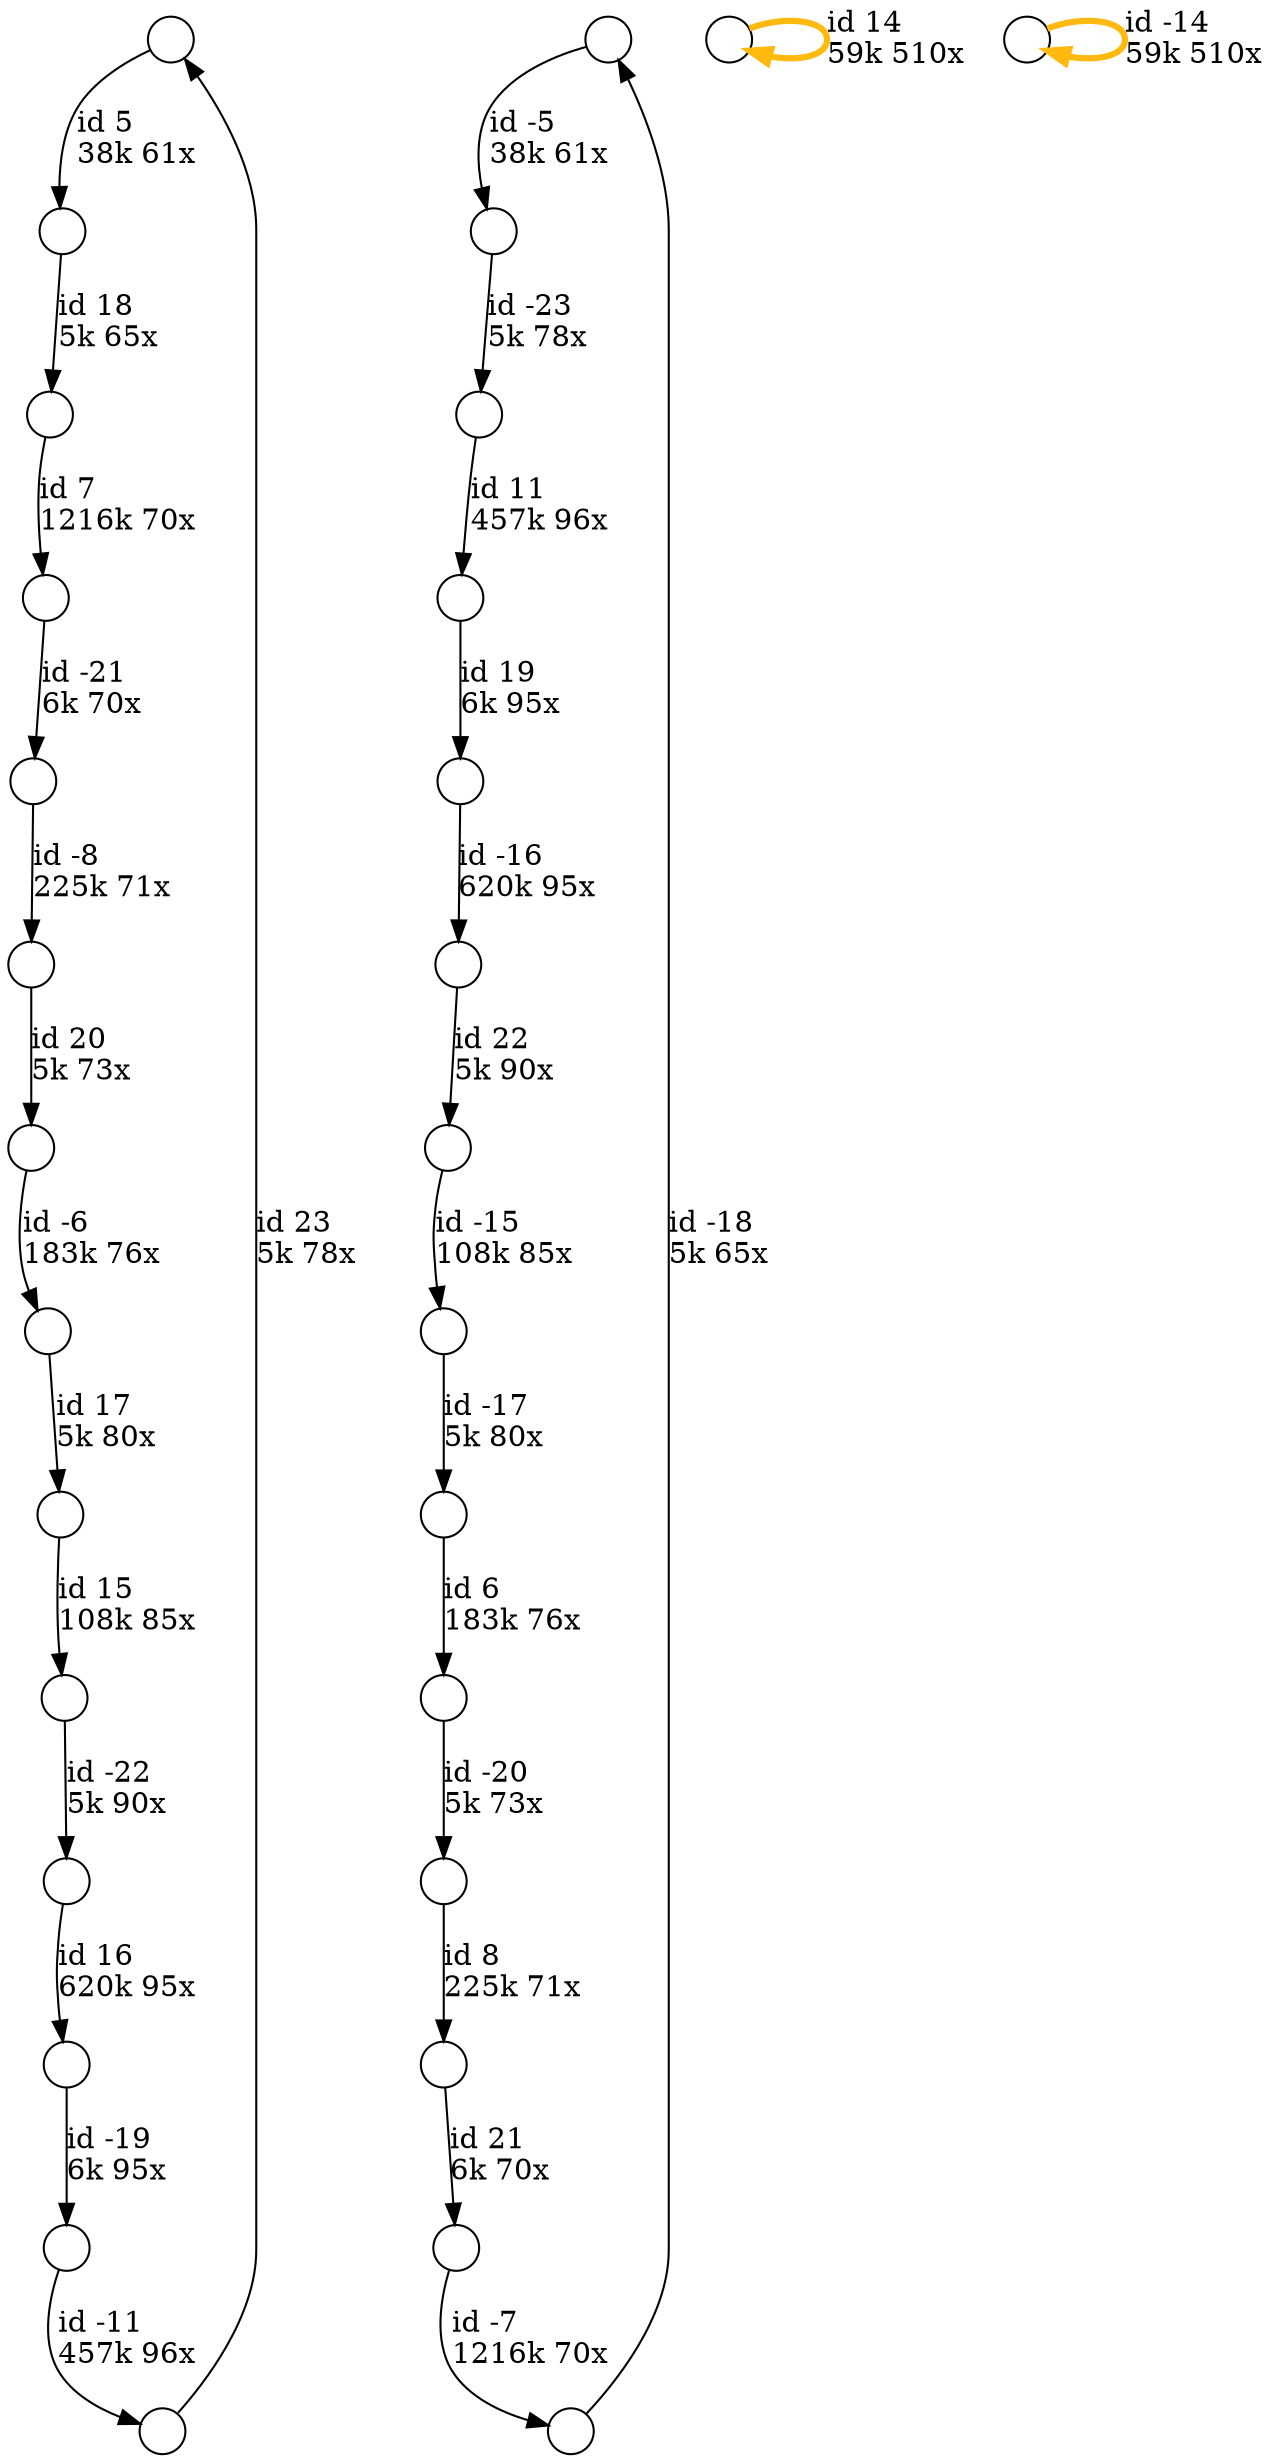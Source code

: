 digraph {
nodesep = 0.5;
node [shape = circle, label = "", height = 0.3];
"0" -> "1" [label = "id 5\l38k 61x", color = "black"] ;
"2" -> "3" [label = "id -5\l38k 61x", color = "black"] ;
"4" -> "5" [label = "id 6\l183k 76x", color = "black"] ;
"6" -> "7" [label = "id -6\l183k 76x", color = "black"] ;
"8" -> "9" [label = "id 7\l1216k 70x", color = "black"] ;
"10" -> "11" [label = "id -7\l1216k 70x", color = "black"] ;
"12" -> "13" [label = "id 8\l225k 71x", color = "black"] ;
"14" -> "15" [label = "id -8\l225k 71x", color = "black"] ;
"16" -> "17" [label = "id 11\l457k 96x", color = "black"] ;
"18" -> "19" [label = "id -11\l457k 96x", color = "black"] ;
"20" -> "20" [label = "id 14\l59k 510x", color = "darkgoldenrod1" , penwidth = 3] ;
"21" -> "21" [label = "id -14\l59k 510x", color = "darkgoldenrod1" , penwidth = 3] ;
"22" -> "23" [label = "id 15\l108k 85x", color = "black"] ;
"24" -> "25" [label = "id -15\l108k 85x", color = "black"] ;
"26" -> "27" [label = "id 16\l620k 95x", color = "black"] ;
"28" -> "29" [label = "id -16\l620k 95x", color = "black"] ;
"7" -> "22" [label = "id 17\l5k 80x", color = "black"] ;
"25" -> "4" [label = "id -17\l5k 80x", color = "black"] ;
"1" -> "8" [label = "id 18\l5k 65x", color = "black"] ;
"11" -> "2" [label = "id -18\l5k 65x", color = "black"] ;
"17" -> "28" [label = "id 19\l6k 95x", color = "black"] ;
"27" -> "18" [label = "id -19\l6k 95x", color = "black"] ;
"15" -> "6" [label = "id 20\l5k 73x", color = "black"] ;
"5" -> "12" [label = "id -20\l5k 73x", color = "black"] ;
"13" -> "10" [label = "id 21\l6k 70x", color = "black"] ;
"9" -> "14" [label = "id -21\l6k 70x", color = "black"] ;
"29" -> "24" [label = "id 22\l5k 90x", color = "black"] ;
"23" -> "26" [label = "id -22\l5k 90x", color = "black"] ;
"19" -> "0" [label = "id 23\l5k 78x", color = "black"] ;
"3" -> "16" [label = "id -23\l5k 78x", color = "black"] ;
}
